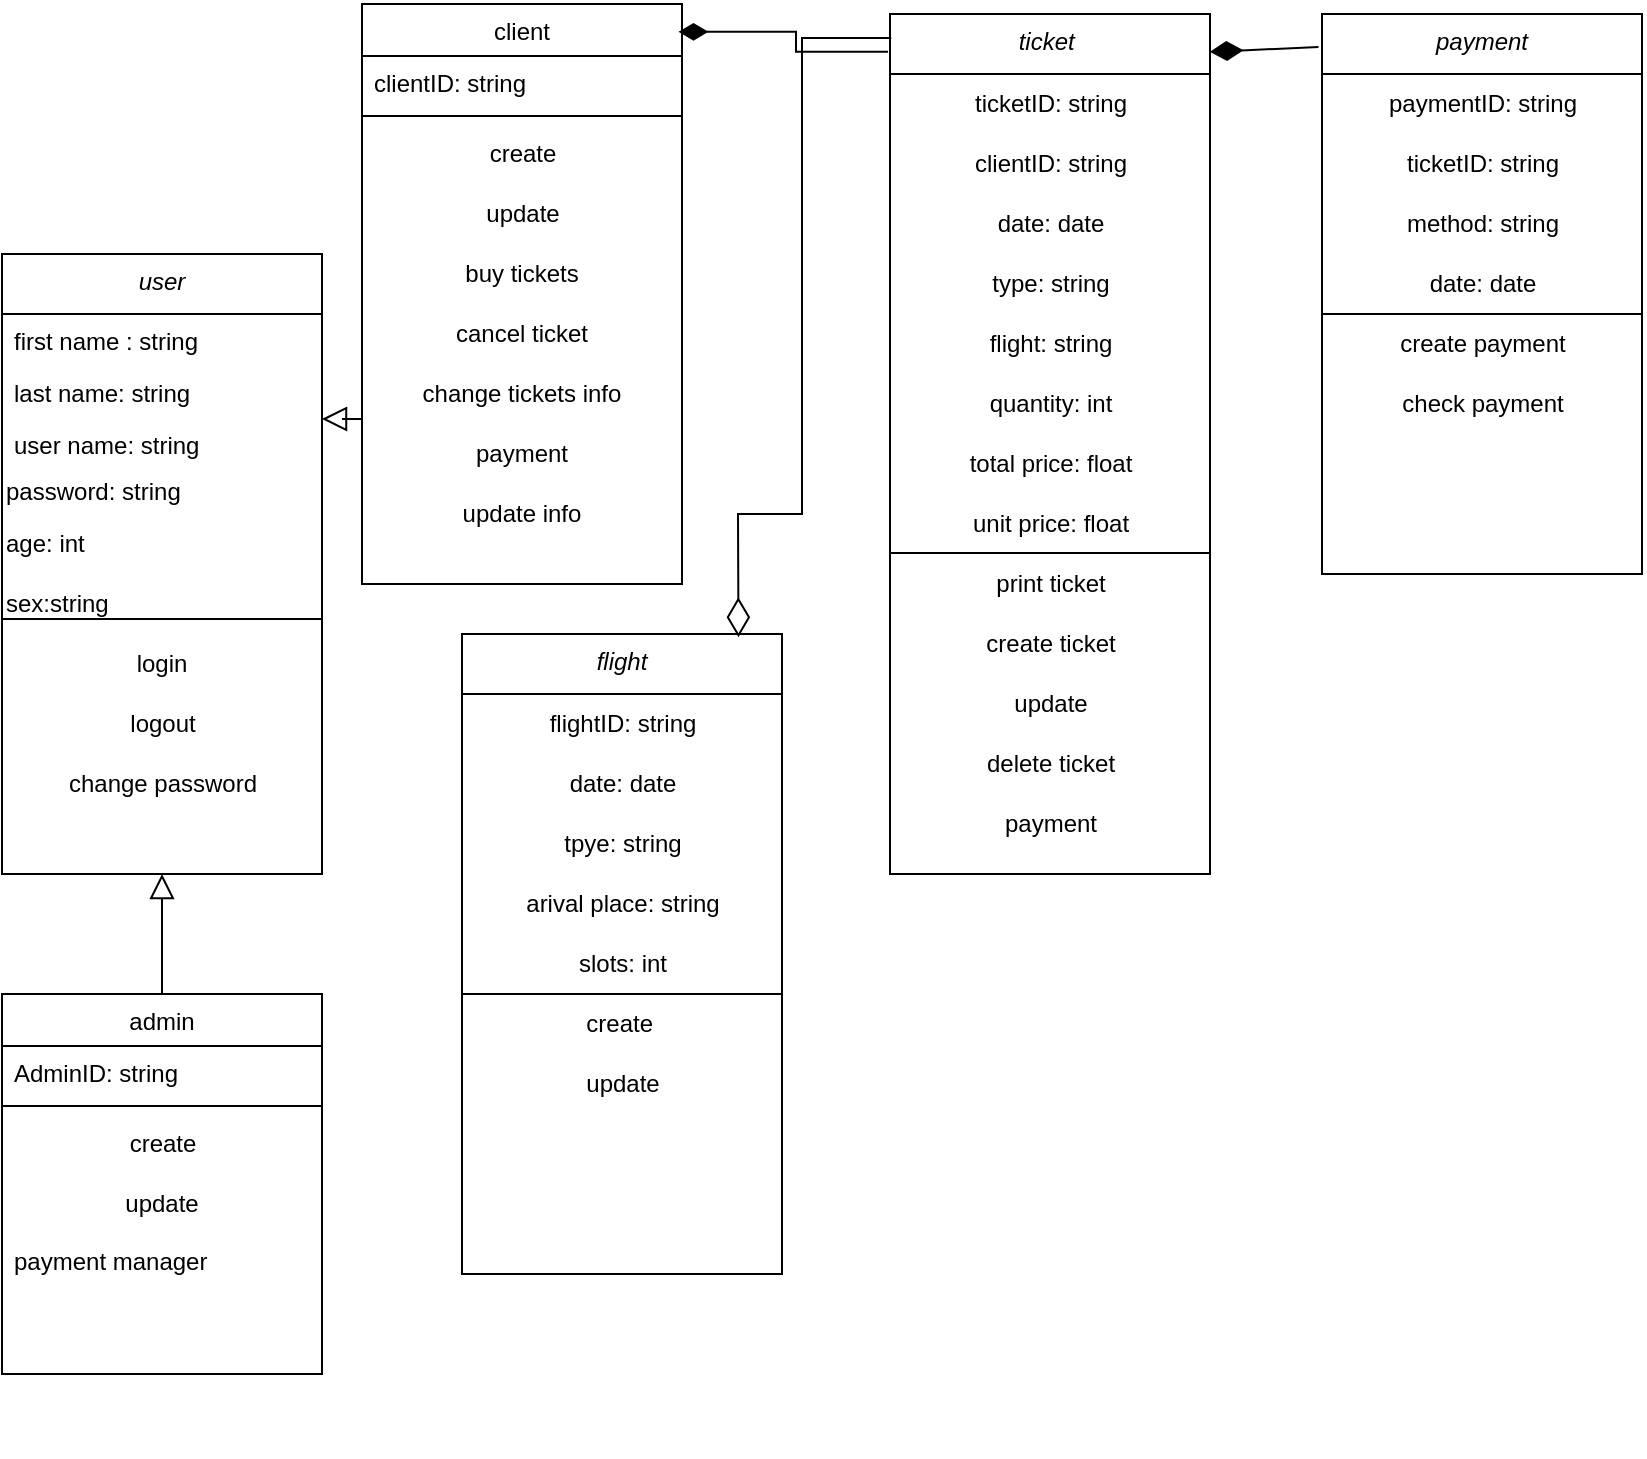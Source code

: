 <mxfile version="21.2.3" type="github">
  <diagram id="C5RBs43oDa-KdzZeNtuy" name="Page-1">
    <mxGraphModel dx="1782" dy="1697" grid="1" gridSize="10" guides="1" tooltips="1" connect="1" arrows="1" fold="1" page="1" pageScale="1" pageWidth="827" pageHeight="1169" math="0" shadow="0">
      <root>
        <mxCell id="WIyWlLk6GJQsqaUBKTNV-0" />
        <mxCell id="WIyWlLk6GJQsqaUBKTNV-1" parent="WIyWlLk6GJQsqaUBKTNV-0" />
        <mxCell id="zkfFHV4jXpPFQw0GAbJ--0" value="user" style="swimlane;fontStyle=2;align=center;verticalAlign=top;childLayout=stackLayout;horizontal=1;startSize=30;horizontalStack=0;resizeParent=1;resizeLast=0;collapsible=1;marginBottom=0;rounded=0;shadow=0;strokeWidth=1;" parent="WIyWlLk6GJQsqaUBKTNV-1" vertex="1">
          <mxGeometry x="-110" y="-430" width="160" height="310" as="geometry">
            <mxRectangle x="230" y="140" width="160" height="26" as="alternateBounds" />
          </mxGeometry>
        </mxCell>
        <mxCell id="zkfFHV4jXpPFQw0GAbJ--1" value="first name : string" style="text;align=left;verticalAlign=top;spacingLeft=4;spacingRight=4;overflow=hidden;rotatable=0;points=[[0,0.5],[1,0.5]];portConstraint=eastwest;" parent="zkfFHV4jXpPFQw0GAbJ--0" vertex="1">
          <mxGeometry y="30" width="160" height="26" as="geometry" />
        </mxCell>
        <mxCell id="zkfFHV4jXpPFQw0GAbJ--2" value="last name: string" style="text;align=left;verticalAlign=top;spacingLeft=4;spacingRight=4;overflow=hidden;rotatable=0;points=[[0,0.5],[1,0.5]];portConstraint=eastwest;rounded=0;shadow=0;html=0;" parent="zkfFHV4jXpPFQw0GAbJ--0" vertex="1">
          <mxGeometry y="56" width="160" height="26" as="geometry" />
        </mxCell>
        <mxCell id="zkfFHV4jXpPFQw0GAbJ--3" value="user name: string" style="text;align=left;verticalAlign=top;spacingLeft=4;spacingRight=4;overflow=hidden;rotatable=0;points=[[0,0.5],[1,0.5]];portConstraint=eastwest;rounded=0;shadow=0;html=0;" parent="zkfFHV4jXpPFQw0GAbJ--0" vertex="1">
          <mxGeometry y="82" width="160" height="26" as="geometry" />
        </mxCell>
        <mxCell id="0gSIe0dTJ3hI21bmTc2h-1" value="password: string" style="text;strokeColor=none;align=left;fillColor=none;html=1;verticalAlign=middle;whiteSpace=wrap;rounded=0;" parent="zkfFHV4jXpPFQw0GAbJ--0" vertex="1">
          <mxGeometry y="108" width="160" height="22" as="geometry" />
        </mxCell>
        <mxCell id="0gSIe0dTJ3hI21bmTc2h-8" value="age: int" style="text;strokeColor=none;align=left;fillColor=none;html=1;verticalAlign=middle;whiteSpace=wrap;rounded=0;" parent="zkfFHV4jXpPFQw0GAbJ--0" vertex="1">
          <mxGeometry y="130" width="160" height="30" as="geometry" />
        </mxCell>
        <mxCell id="0gSIe0dTJ3hI21bmTc2h-9" value="sex:string" style="text;strokeColor=none;align=left;fillColor=none;html=1;verticalAlign=middle;whiteSpace=wrap;rounded=0;" parent="zkfFHV4jXpPFQw0GAbJ--0" vertex="1">
          <mxGeometry y="160" width="160" height="30" as="geometry" />
        </mxCell>
        <mxCell id="0gSIe0dTJ3hI21bmTc2h-7" value="" style="endArrow=none;html=1;rounded=0;exitX=0;exitY=0.75;exitDx=0;exitDy=0;entryX=1;entryY=0.75;entryDx=0;entryDy=0;" parent="zkfFHV4jXpPFQw0GAbJ--0" source="0gSIe0dTJ3hI21bmTc2h-9" target="0gSIe0dTJ3hI21bmTc2h-9" edge="1">
          <mxGeometry width="50" height="50" relative="1" as="geometry">
            <mxPoint x="180" y="310" as="sourcePoint" />
            <mxPoint x="160" y="233" as="targetPoint" />
            <Array as="points" />
          </mxGeometry>
        </mxCell>
        <mxCell id="0gSIe0dTJ3hI21bmTc2h-12" value="login" style="text;strokeColor=none;align=center;fillColor=none;html=1;verticalAlign=middle;whiteSpace=wrap;rounded=0;" parent="zkfFHV4jXpPFQw0GAbJ--0" vertex="1">
          <mxGeometry y="190" width="160" height="30" as="geometry" />
        </mxCell>
        <mxCell id="u1kH9IdFyBJ3f_GMtQhd-69" value="logout" style="text;html=1;align=center;verticalAlign=middle;resizable=0;points=[];autosize=1;strokeColor=none;fillColor=none;" parent="zkfFHV4jXpPFQw0GAbJ--0" vertex="1">
          <mxGeometry y="220" width="160" height="30" as="geometry" />
        </mxCell>
        <mxCell id="u1kH9IdFyBJ3f_GMtQhd-70" value="change password" style="text;html=1;align=center;verticalAlign=middle;resizable=0;points=[];autosize=1;strokeColor=none;fillColor=none;" parent="zkfFHV4jXpPFQw0GAbJ--0" vertex="1">
          <mxGeometry y="250" width="160" height="30" as="geometry" />
        </mxCell>
        <mxCell id="zkfFHV4jXpPFQw0GAbJ--6" value="admin" style="swimlane;fontStyle=0;align=center;verticalAlign=top;childLayout=stackLayout;horizontal=1;startSize=26;horizontalStack=0;resizeParent=1;resizeLast=0;collapsible=1;marginBottom=0;rounded=0;shadow=0;strokeWidth=1;" parent="WIyWlLk6GJQsqaUBKTNV-1" vertex="1">
          <mxGeometry x="-110" y="-60" width="160" height="190" as="geometry">
            <mxRectangle x="130" y="380" width="160" height="26" as="alternateBounds" />
          </mxGeometry>
        </mxCell>
        <mxCell id="zkfFHV4jXpPFQw0GAbJ--8" value="AdminID: string" style="text;align=left;verticalAlign=top;spacingLeft=4;spacingRight=4;overflow=hidden;rotatable=0;points=[[0,0.5],[1,0.5]];portConstraint=eastwest;rounded=0;shadow=0;html=0;" parent="zkfFHV4jXpPFQw0GAbJ--6" vertex="1">
          <mxGeometry y="26" width="160" height="26" as="geometry" />
        </mxCell>
        <mxCell id="zkfFHV4jXpPFQw0GAbJ--9" value="" style="line;html=1;strokeWidth=1;align=left;verticalAlign=middle;spacingTop=-1;spacingLeft=3;spacingRight=3;rotatable=0;labelPosition=right;points=[];portConstraint=eastwest;" parent="zkfFHV4jXpPFQw0GAbJ--6" vertex="1">
          <mxGeometry y="52" width="160" height="8" as="geometry" />
        </mxCell>
        <mxCell id="u1kH9IdFyBJ3f_GMtQhd-64" value="create" style="text;html=1;align=center;verticalAlign=middle;resizable=0;points=[];autosize=1;strokeColor=none;fillColor=none;" parent="zkfFHV4jXpPFQw0GAbJ--6" vertex="1">
          <mxGeometry y="60" width="160" height="30" as="geometry" />
        </mxCell>
        <mxCell id="u1kH9IdFyBJ3f_GMtQhd-66" value="update" style="text;strokeColor=none;align=center;fillColor=none;html=1;verticalAlign=middle;whiteSpace=wrap;rounded=0;" parent="zkfFHV4jXpPFQw0GAbJ--6" vertex="1">
          <mxGeometry y="90" width="160" height="30" as="geometry" />
        </mxCell>
        <mxCell id="zkfFHV4jXpPFQw0GAbJ--10" value="payment manager" style="text;align=left;verticalAlign=top;spacingLeft=4;spacingRight=4;overflow=hidden;rotatable=0;points=[[0,0.5],[1,0.5]];portConstraint=eastwest;fontStyle=0" parent="zkfFHV4jXpPFQw0GAbJ--6" vertex="1">
          <mxGeometry y="120" width="160" height="26" as="geometry" />
        </mxCell>
        <mxCell id="zkfFHV4jXpPFQw0GAbJ--12" value="" style="endArrow=block;endSize=10;endFill=0;shadow=0;strokeWidth=1;rounded=0;edgeStyle=elbowEdgeStyle;elbow=vertical;" parent="WIyWlLk6GJQsqaUBKTNV-1" source="zkfFHV4jXpPFQw0GAbJ--6" target="zkfFHV4jXpPFQw0GAbJ--0" edge="1">
          <mxGeometry width="160" relative="1" as="geometry">
            <mxPoint x="200" y="203" as="sourcePoint" />
            <mxPoint x="200" y="203" as="targetPoint" />
          </mxGeometry>
        </mxCell>
        <mxCell id="zkfFHV4jXpPFQw0GAbJ--13" value="client" style="swimlane;fontStyle=0;align=center;verticalAlign=top;childLayout=stackLayout;horizontal=1;startSize=26;horizontalStack=0;resizeParent=1;resizeLast=0;collapsible=1;marginBottom=0;rounded=0;shadow=0;strokeWidth=1;" parent="WIyWlLk6GJQsqaUBKTNV-1" vertex="1">
          <mxGeometry x="70" y="-555" width="160" height="290" as="geometry">
            <mxRectangle x="340" y="380" width="170" height="26" as="alternateBounds" />
          </mxGeometry>
        </mxCell>
        <mxCell id="zkfFHV4jXpPFQw0GAbJ--14" value="clientID: string" style="text;align=left;verticalAlign=top;spacingLeft=4;spacingRight=4;overflow=hidden;rotatable=0;points=[[0,0.5],[1,0.5]];portConstraint=eastwest;" parent="zkfFHV4jXpPFQw0GAbJ--13" vertex="1">
          <mxGeometry y="26" width="160" height="26" as="geometry" />
        </mxCell>
        <mxCell id="zkfFHV4jXpPFQw0GAbJ--15" value="" style="line;html=1;strokeWidth=1;align=left;verticalAlign=middle;spacingTop=-1;spacingLeft=3;spacingRight=3;rotatable=0;labelPosition=right;points=[];portConstraint=eastwest;" parent="zkfFHV4jXpPFQw0GAbJ--13" vertex="1">
          <mxGeometry y="52" width="160" height="8" as="geometry" />
        </mxCell>
        <mxCell id="u1kH9IdFyBJ3f_GMtQhd-62" value="create" style="text;html=1;align=center;verticalAlign=middle;resizable=0;points=[];autosize=1;strokeColor=none;fillColor=none;" parent="zkfFHV4jXpPFQw0GAbJ--13" vertex="1">
          <mxGeometry y="60" width="160" height="30" as="geometry" />
        </mxCell>
        <mxCell id="u1kH9IdFyBJ3f_GMtQhd-63" value="update" style="text;html=1;align=center;verticalAlign=middle;resizable=0;points=[];autosize=1;strokeColor=none;fillColor=none;" parent="zkfFHV4jXpPFQw0GAbJ--13" vertex="1">
          <mxGeometry y="90" width="160" height="30" as="geometry" />
        </mxCell>
        <mxCell id="0gSIe0dTJ3hI21bmTc2h-13" value="buy tickets" style="text;strokeColor=none;align=center;fillColor=none;html=1;verticalAlign=middle;whiteSpace=wrap;rounded=0;" parent="zkfFHV4jXpPFQw0GAbJ--13" vertex="1">
          <mxGeometry y="120" width="160" height="30" as="geometry" />
        </mxCell>
        <mxCell id="0gSIe0dTJ3hI21bmTc2h-14" value="cancel ticket" style="text;strokeColor=none;align=center;fillColor=none;html=1;verticalAlign=middle;whiteSpace=wrap;rounded=0;" parent="zkfFHV4jXpPFQw0GAbJ--13" vertex="1">
          <mxGeometry y="150" width="160" height="30" as="geometry" />
        </mxCell>
        <mxCell id="0gSIe0dTJ3hI21bmTc2h-15" value="change tickets info" style="text;strokeColor=none;align=center;fillColor=none;html=1;verticalAlign=middle;whiteSpace=wrap;rounded=0;" parent="zkfFHV4jXpPFQw0GAbJ--13" vertex="1">
          <mxGeometry y="180" width="160" height="30" as="geometry" />
        </mxCell>
        <mxCell id="0gSIe0dTJ3hI21bmTc2h-16" value="payment" style="text;strokeColor=none;align=center;fillColor=none;html=1;verticalAlign=middle;whiteSpace=wrap;rounded=0;" parent="zkfFHV4jXpPFQw0GAbJ--13" vertex="1">
          <mxGeometry y="210" width="160" height="30" as="geometry" />
        </mxCell>
        <mxCell id="0gSIe0dTJ3hI21bmTc2h-18" value="update info" style="text;strokeColor=none;align=center;fillColor=none;html=1;verticalAlign=middle;whiteSpace=wrap;rounded=0;" parent="zkfFHV4jXpPFQw0GAbJ--13" vertex="1">
          <mxGeometry y="240" width="160" height="30" as="geometry" />
        </mxCell>
        <mxCell id="zkfFHV4jXpPFQw0GAbJ--16" value="" style="endArrow=block;endSize=10;endFill=0;shadow=0;strokeWidth=1;rounded=0;edgeStyle=elbowEdgeStyle;elbow=vertical;" parent="WIyWlLk6GJQsqaUBKTNV-1" source="zkfFHV4jXpPFQw0GAbJ--13" target="zkfFHV4jXpPFQw0GAbJ--0" edge="1">
          <mxGeometry width="160" relative="1" as="geometry">
            <mxPoint x="210" y="373" as="sourcePoint" />
            <mxPoint x="310" y="271" as="targetPoint" />
          </mxGeometry>
        </mxCell>
        <mxCell id="0gSIe0dTJ3hI21bmTc2h-4" value="" style="endArrow=none;html=1;rounded=0;" parent="WIyWlLk6GJQsqaUBKTNV-1" edge="1">
          <mxGeometry width="50" height="50" relative="1" as="geometry">
            <mxPoint x="210" y="170" as="sourcePoint" />
            <mxPoint x="210" y="170" as="targetPoint" />
          </mxGeometry>
        </mxCell>
        <mxCell id="0gSIe0dTJ3hI21bmTc2h-6" value="" style="endArrow=none;html=1;rounded=0;" parent="WIyWlLk6GJQsqaUBKTNV-1" edge="1">
          <mxGeometry width="50" height="50" relative="1" as="geometry">
            <mxPoint x="370" y="170" as="sourcePoint" />
            <mxPoint x="370" y="170" as="targetPoint" />
          </mxGeometry>
        </mxCell>
        <mxCell id="u1kH9IdFyBJ3f_GMtQhd-0" value="payment" style="swimlane;fontStyle=2;align=center;verticalAlign=top;childLayout=stackLayout;horizontal=1;startSize=30;horizontalStack=0;resizeParent=1;resizeLast=0;collapsible=1;marginBottom=0;rounded=0;shadow=0;strokeWidth=1;" parent="WIyWlLk6GJQsqaUBKTNV-1" vertex="1">
          <mxGeometry x="550" y="-550" width="160" height="280" as="geometry">
            <mxRectangle x="230" y="140" width="160" height="26" as="alternateBounds" />
          </mxGeometry>
        </mxCell>
        <mxCell id="u1kH9IdFyBJ3f_GMtQhd-10" value="paymentID: string" style="text;html=1;align=center;verticalAlign=middle;resizable=0;points=[];autosize=1;strokeColor=none;fillColor=none;" parent="u1kH9IdFyBJ3f_GMtQhd-0" vertex="1">
          <mxGeometry y="30" width="160" height="30" as="geometry" />
        </mxCell>
        <mxCell id="u1kH9IdFyBJ3f_GMtQhd-39" value="ticketID: string" style="text;html=1;align=center;verticalAlign=middle;resizable=0;points=[];autosize=1;strokeColor=none;fillColor=none;" parent="u1kH9IdFyBJ3f_GMtQhd-0" vertex="1">
          <mxGeometry y="60" width="160" height="30" as="geometry" />
        </mxCell>
        <mxCell id="u1kH9IdFyBJ3f_GMtQhd-40" value="method: string" style="text;html=1;align=center;verticalAlign=middle;resizable=0;points=[];autosize=1;strokeColor=none;fillColor=none;" parent="u1kH9IdFyBJ3f_GMtQhd-0" vertex="1">
          <mxGeometry y="90" width="160" height="30" as="geometry" />
        </mxCell>
        <mxCell id="u1kH9IdFyBJ3f_GMtQhd-41" value="date: date" style="text;html=1;align=center;verticalAlign=middle;resizable=0;points=[];autosize=1;strokeColor=none;fillColor=none;" parent="u1kH9IdFyBJ3f_GMtQhd-0" vertex="1">
          <mxGeometry y="120" width="160" height="30" as="geometry" />
        </mxCell>
        <mxCell id="u1kH9IdFyBJ3f_GMtQhd-7" value="" style="endArrow=none;html=1;rounded=0;exitX=0;exitY=0.75;exitDx=0;exitDy=0;entryX=1;entryY=0.75;entryDx=0;entryDy=0;" parent="u1kH9IdFyBJ3f_GMtQhd-0" edge="1">
          <mxGeometry width="50" height="50" relative="1" as="geometry">
            <mxPoint y="150" as="sourcePoint" />
            <mxPoint x="160" y="150" as="targetPoint" />
            <Array as="points" />
          </mxGeometry>
        </mxCell>
        <mxCell id="u1kH9IdFyBJ3f_GMtQhd-43" value="create payment" style="text;html=1;align=center;verticalAlign=middle;resizable=0;points=[];autosize=1;strokeColor=none;fillColor=none;" parent="u1kH9IdFyBJ3f_GMtQhd-0" vertex="1">
          <mxGeometry y="150" width="160" height="30" as="geometry" />
        </mxCell>
        <mxCell id="u1kH9IdFyBJ3f_GMtQhd-44" value="check payment" style="text;html=1;align=center;verticalAlign=middle;resizable=0;points=[];autosize=1;strokeColor=none;fillColor=none;" parent="u1kH9IdFyBJ3f_GMtQhd-0" vertex="1">
          <mxGeometry y="180" width="160" height="30" as="geometry" />
        </mxCell>
        <mxCell id="u1kH9IdFyBJ3f_GMtQhd-18" value="ticket " style="swimlane;fontStyle=2;align=center;verticalAlign=top;childLayout=stackLayout;horizontal=1;startSize=30;horizontalStack=0;resizeParent=1;resizeLast=0;collapsible=1;marginBottom=0;rounded=0;shadow=0;strokeWidth=1;" parent="WIyWlLk6GJQsqaUBKTNV-1" vertex="1">
          <mxGeometry x="334" y="-550" width="160" height="430" as="geometry">
            <mxRectangle x="230" y="140" width="160" height="26" as="alternateBounds" />
          </mxGeometry>
        </mxCell>
        <mxCell id="u1kH9IdFyBJ3f_GMtQhd-19" value="ticketID: string" style="text;html=1;align=center;verticalAlign=middle;resizable=0;points=[];autosize=1;strokeColor=none;fillColor=none;" parent="u1kH9IdFyBJ3f_GMtQhd-18" vertex="1">
          <mxGeometry y="30" width="160" height="30" as="geometry" />
        </mxCell>
        <mxCell id="u1kH9IdFyBJ3f_GMtQhd-23" value="clientID: string" style="text;html=1;align=center;verticalAlign=middle;resizable=0;points=[];autosize=1;strokeColor=none;fillColor=none;" parent="u1kH9IdFyBJ3f_GMtQhd-18" vertex="1">
          <mxGeometry y="60" width="160" height="30" as="geometry" />
        </mxCell>
        <mxCell id="u1kH9IdFyBJ3f_GMtQhd-24" value="date: date" style="text;html=1;align=center;verticalAlign=middle;resizable=0;points=[];autosize=1;strokeColor=none;fillColor=none;" parent="u1kH9IdFyBJ3f_GMtQhd-18" vertex="1">
          <mxGeometry y="90" width="160" height="30" as="geometry" />
        </mxCell>
        <mxCell id="u1kH9IdFyBJ3f_GMtQhd-25" value="type: string" style="text;html=1;align=center;verticalAlign=middle;resizable=0;points=[];autosize=1;strokeColor=none;fillColor=none;" parent="u1kH9IdFyBJ3f_GMtQhd-18" vertex="1">
          <mxGeometry y="120" width="160" height="30" as="geometry" />
        </mxCell>
        <mxCell id="u1kH9IdFyBJ3f_GMtQhd-26" value="flight: string" style="text;html=1;align=center;verticalAlign=middle;resizable=0;points=[];autosize=1;strokeColor=none;fillColor=none;" parent="u1kH9IdFyBJ3f_GMtQhd-18" vertex="1">
          <mxGeometry y="150" width="160" height="30" as="geometry" />
        </mxCell>
        <mxCell id="u1kH9IdFyBJ3f_GMtQhd-27" value="quantity: int" style="text;html=1;align=center;verticalAlign=middle;resizable=0;points=[];autosize=1;strokeColor=none;fillColor=none;" parent="u1kH9IdFyBJ3f_GMtQhd-18" vertex="1">
          <mxGeometry y="180" width="160" height="30" as="geometry" />
        </mxCell>
        <mxCell id="u1kH9IdFyBJ3f_GMtQhd-29" value="total price: float" style="text;html=1;align=center;verticalAlign=middle;resizable=0;points=[];autosize=1;strokeColor=none;fillColor=none;" parent="u1kH9IdFyBJ3f_GMtQhd-18" vertex="1">
          <mxGeometry y="210" width="160" height="30" as="geometry" />
        </mxCell>
        <mxCell id="XS8pIZjkWuRs0f8nUfm5-0" value="unit price: float" style="text;html=1;align=center;verticalAlign=middle;resizable=0;points=[];autosize=1;strokeColor=none;fillColor=none;" vertex="1" parent="u1kH9IdFyBJ3f_GMtQhd-18">
          <mxGeometry y="240" width="160" height="30" as="geometry" />
        </mxCell>
        <mxCell id="u1kH9IdFyBJ3f_GMtQhd-20" value="" style="endArrow=none;html=1;rounded=0;exitX=0;exitY=0.75;exitDx=0;exitDy=0;entryX=1;entryY=0.75;entryDx=0;entryDy=0;" parent="u1kH9IdFyBJ3f_GMtQhd-18" edge="1">
          <mxGeometry width="50" height="50" relative="1" as="geometry">
            <mxPoint y="269.56" as="sourcePoint" />
            <mxPoint x="160" y="269.56" as="targetPoint" />
            <Array as="points" />
          </mxGeometry>
        </mxCell>
        <mxCell id="u1kH9IdFyBJ3f_GMtQhd-32" value="print ticket" style="text;html=1;align=center;verticalAlign=middle;resizable=0;points=[];autosize=1;strokeColor=none;fillColor=none;" parent="u1kH9IdFyBJ3f_GMtQhd-18" vertex="1">
          <mxGeometry y="270" width="160" height="30" as="geometry" />
        </mxCell>
        <mxCell id="u1kH9IdFyBJ3f_GMtQhd-33" value="create ticket" style="text;html=1;align=center;verticalAlign=middle;resizable=0;points=[];autosize=1;strokeColor=none;fillColor=none;" parent="u1kH9IdFyBJ3f_GMtQhd-18" vertex="1">
          <mxGeometry y="300" width="160" height="30" as="geometry" />
        </mxCell>
        <mxCell id="u1kH9IdFyBJ3f_GMtQhd-34" value="update" style="text;html=1;align=center;verticalAlign=middle;resizable=0;points=[];autosize=1;strokeColor=none;fillColor=none;" parent="u1kH9IdFyBJ3f_GMtQhd-18" vertex="1">
          <mxGeometry y="330" width="160" height="30" as="geometry" />
        </mxCell>
        <mxCell id="u1kH9IdFyBJ3f_GMtQhd-35" value="delete ticket" style="text;html=1;align=center;verticalAlign=middle;resizable=0;points=[];autosize=1;strokeColor=none;fillColor=none;" parent="u1kH9IdFyBJ3f_GMtQhd-18" vertex="1">
          <mxGeometry y="360" width="160" height="30" as="geometry" />
        </mxCell>
        <mxCell id="u1kH9IdFyBJ3f_GMtQhd-38" value="payment" style="text;html=1;align=center;verticalAlign=middle;resizable=0;points=[];autosize=1;strokeColor=none;fillColor=none;" parent="u1kH9IdFyBJ3f_GMtQhd-18" vertex="1">
          <mxGeometry y="390" width="160" height="30" as="geometry" />
        </mxCell>
        <mxCell id="u1kH9IdFyBJ3f_GMtQhd-45" value="" style="endArrow=diamondThin;html=1;rounded=0;entryX=0.999;entryY=0.044;entryDx=0;entryDy=0;exitX=-0.011;exitY=0.059;exitDx=0;exitDy=0;exitPerimeter=0;entryPerimeter=0;endFill=1;endSize=14;" parent="WIyWlLk6GJQsqaUBKTNV-1" source="u1kH9IdFyBJ3f_GMtQhd-0" target="u1kH9IdFyBJ3f_GMtQhd-18" edge="1">
          <mxGeometry width="50" height="50" relative="1" as="geometry">
            <mxPoint x="390" y="-240" as="sourcePoint" />
            <mxPoint x="440" y="-290" as="targetPoint" />
          </mxGeometry>
        </mxCell>
        <mxCell id="u1kH9IdFyBJ3f_GMtQhd-37" style="edgeStyle=orthogonalEdgeStyle;orthogonalLoop=1;jettySize=auto;html=1;exitX=-0.006;exitY=0.044;exitDx=0;exitDy=0;entryX=0.989;entryY=0.048;entryDx=0;entryDy=0;entryPerimeter=0;rounded=0;endWidth=12;endArrow=diamondThin;endFill=1;strokeWidth=1;endSize=12;exitPerimeter=0;" parent="WIyWlLk6GJQsqaUBKTNV-1" source="u1kH9IdFyBJ3f_GMtQhd-18" target="zkfFHV4jXpPFQw0GAbJ--13" edge="1">
          <mxGeometry relative="1" as="geometry" />
        </mxCell>
        <mxCell id="u1kH9IdFyBJ3f_GMtQhd-46" value="flight" style="swimlane;fontStyle=2;align=center;verticalAlign=top;childLayout=stackLayout;horizontal=1;startSize=30;horizontalStack=0;resizeParent=1;resizeLast=0;collapsible=1;marginBottom=0;rounded=0;shadow=0;strokeWidth=1;" parent="WIyWlLk6GJQsqaUBKTNV-1" vertex="1">
          <mxGeometry x="120" y="-240" width="160" height="320" as="geometry">
            <mxRectangle x="230" y="140" width="160" height="26" as="alternateBounds" />
          </mxGeometry>
        </mxCell>
        <mxCell id="u1kH9IdFyBJ3f_GMtQhd-47" value="flightID: string" style="text;html=1;align=center;verticalAlign=middle;resizable=0;points=[];autosize=1;strokeColor=none;fillColor=none;" parent="u1kH9IdFyBJ3f_GMtQhd-46" vertex="1">
          <mxGeometry y="30" width="160" height="30" as="geometry" />
        </mxCell>
        <mxCell id="u1kH9IdFyBJ3f_GMtQhd-50" value="date: date" style="text;html=1;align=center;verticalAlign=middle;resizable=0;points=[];autosize=1;strokeColor=none;fillColor=none;" parent="u1kH9IdFyBJ3f_GMtQhd-46" vertex="1">
          <mxGeometry y="60" width="160" height="30" as="geometry" />
        </mxCell>
        <mxCell id="u1kH9IdFyBJ3f_GMtQhd-54" value="tpye: string" style="text;html=1;align=center;verticalAlign=middle;resizable=0;points=[];autosize=1;strokeColor=none;fillColor=none;" parent="u1kH9IdFyBJ3f_GMtQhd-46" vertex="1">
          <mxGeometry y="90" width="160" height="30" as="geometry" />
        </mxCell>
        <mxCell id="u1kH9IdFyBJ3f_GMtQhd-55" value="arival place: string" style="text;html=1;align=center;verticalAlign=middle;resizable=0;points=[];autosize=1;strokeColor=none;fillColor=none;" parent="u1kH9IdFyBJ3f_GMtQhd-46" vertex="1">
          <mxGeometry y="120" width="160" height="30" as="geometry" />
        </mxCell>
        <mxCell id="Vuq8HVJASv3wTtNzbOj7-2" value="slots: int" style="text;html=1;align=center;verticalAlign=middle;resizable=0;points=[];autosize=1;strokeColor=none;fillColor=none;" parent="u1kH9IdFyBJ3f_GMtQhd-46" vertex="1">
          <mxGeometry y="150" width="160" height="30" as="geometry" />
        </mxCell>
        <mxCell id="u1kH9IdFyBJ3f_GMtQhd-51" value="" style="endArrow=none;html=1;rounded=0;" parent="u1kH9IdFyBJ3f_GMtQhd-46" edge="1">
          <mxGeometry width="50" height="50" relative="1" as="geometry">
            <mxPoint y="180" as="sourcePoint" />
            <mxPoint x="160" y="180" as="targetPoint" />
            <Array as="points" />
          </mxGeometry>
        </mxCell>
        <mxCell id="Vuq8HVJASv3wTtNzbOj7-3" value="create&amp;nbsp;" style="text;html=1;align=center;verticalAlign=middle;resizable=0;points=[];autosize=1;strokeColor=none;fillColor=none;" parent="u1kH9IdFyBJ3f_GMtQhd-46" vertex="1">
          <mxGeometry y="180" width="160" height="30" as="geometry" />
        </mxCell>
        <mxCell id="Vuq8HVJASv3wTtNzbOj7-4" value="update" style="text;html=1;align=center;verticalAlign=middle;resizable=0;points=[];autosize=1;strokeColor=none;fillColor=none;" parent="u1kH9IdFyBJ3f_GMtQhd-46" vertex="1">
          <mxGeometry y="210" width="160" height="30" as="geometry" />
        </mxCell>
        <mxCell id="u1kH9IdFyBJ3f_GMtQhd-68" value="" style="endArrow=none;html=1;rounded=0;entryX=0.004;entryY=0.028;entryDx=0;entryDy=0;entryPerimeter=0;exitX=0.864;exitY=0.005;exitDx=0;exitDy=0;exitPerimeter=0;startArrow=diamondThin;startFill=0;startSize=17;" parent="WIyWlLk6GJQsqaUBKTNV-1" source="u1kH9IdFyBJ3f_GMtQhd-46" target="u1kH9IdFyBJ3f_GMtQhd-18" edge="1">
          <mxGeometry width="50" height="50" relative="1" as="geometry">
            <mxPoint x="440" y="-310" as="sourcePoint" />
            <mxPoint x="490" y="-360" as="targetPoint" />
            <Array as="points">
              <mxPoint x="258" y="-300" />
              <mxPoint x="290" y="-300" />
              <mxPoint x="290" y="-538" />
            </Array>
          </mxGeometry>
        </mxCell>
      </root>
    </mxGraphModel>
  </diagram>
</mxfile>
